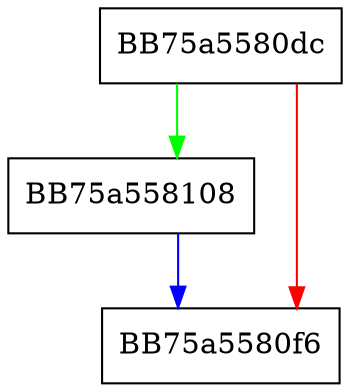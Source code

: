 digraph RegisterPageCleanupCallback {
  node [shape="box"];
  graph [splines=ortho];
  BB75a5580dc -> BB75a558108 [color="green"];
  BB75a5580dc -> BB75a5580f6 [color="red"];
  BB75a558108 -> BB75a5580f6 [color="blue"];
}